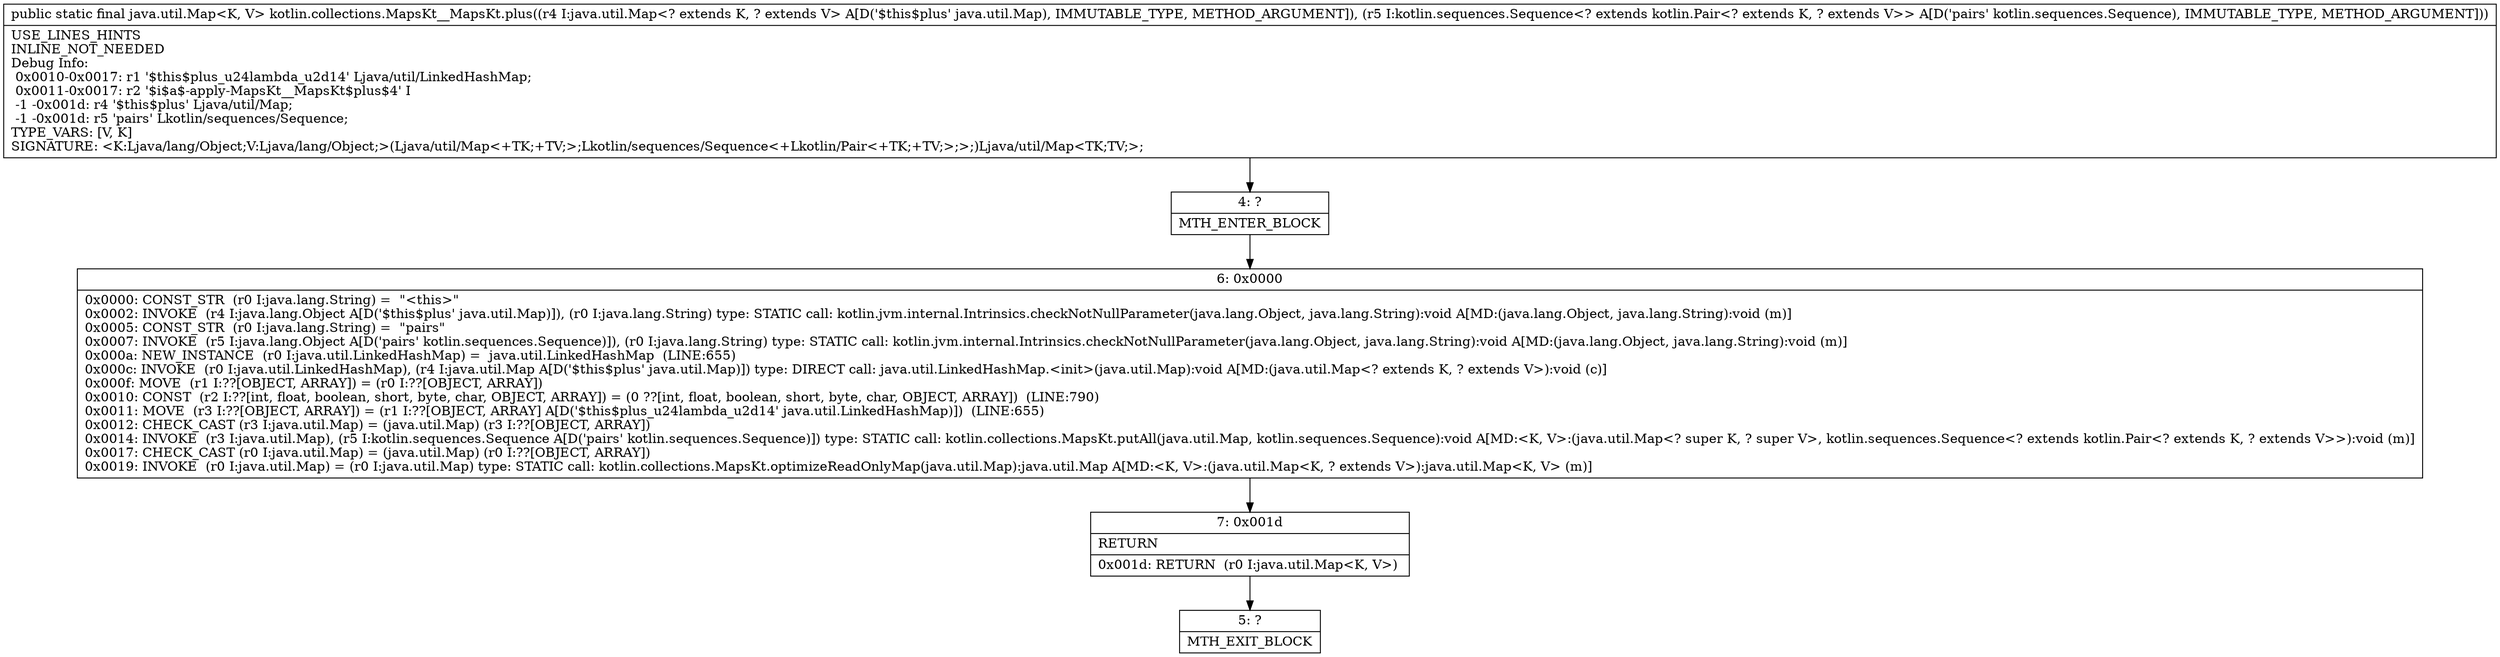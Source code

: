 digraph "CFG forkotlin.collections.MapsKt__MapsKt.plus(Ljava\/util\/Map;Lkotlin\/sequences\/Sequence;)Ljava\/util\/Map;" {
Node_4 [shape=record,label="{4\:\ ?|MTH_ENTER_BLOCK\l}"];
Node_6 [shape=record,label="{6\:\ 0x0000|0x0000: CONST_STR  (r0 I:java.lang.String) =  \"\<this\>\" \l0x0002: INVOKE  (r4 I:java.lang.Object A[D('$this$plus' java.util.Map)]), (r0 I:java.lang.String) type: STATIC call: kotlin.jvm.internal.Intrinsics.checkNotNullParameter(java.lang.Object, java.lang.String):void A[MD:(java.lang.Object, java.lang.String):void (m)]\l0x0005: CONST_STR  (r0 I:java.lang.String) =  \"pairs\" \l0x0007: INVOKE  (r5 I:java.lang.Object A[D('pairs' kotlin.sequences.Sequence)]), (r0 I:java.lang.String) type: STATIC call: kotlin.jvm.internal.Intrinsics.checkNotNullParameter(java.lang.Object, java.lang.String):void A[MD:(java.lang.Object, java.lang.String):void (m)]\l0x000a: NEW_INSTANCE  (r0 I:java.util.LinkedHashMap) =  java.util.LinkedHashMap  (LINE:655)\l0x000c: INVOKE  (r0 I:java.util.LinkedHashMap), (r4 I:java.util.Map A[D('$this$plus' java.util.Map)]) type: DIRECT call: java.util.LinkedHashMap.\<init\>(java.util.Map):void A[MD:(java.util.Map\<? extends K, ? extends V\>):void (c)]\l0x000f: MOVE  (r1 I:??[OBJECT, ARRAY]) = (r0 I:??[OBJECT, ARRAY]) \l0x0010: CONST  (r2 I:??[int, float, boolean, short, byte, char, OBJECT, ARRAY]) = (0 ??[int, float, boolean, short, byte, char, OBJECT, ARRAY])  (LINE:790)\l0x0011: MOVE  (r3 I:??[OBJECT, ARRAY]) = (r1 I:??[OBJECT, ARRAY] A[D('$this$plus_u24lambda_u2d14' java.util.LinkedHashMap)])  (LINE:655)\l0x0012: CHECK_CAST (r3 I:java.util.Map) = (java.util.Map) (r3 I:??[OBJECT, ARRAY]) \l0x0014: INVOKE  (r3 I:java.util.Map), (r5 I:kotlin.sequences.Sequence A[D('pairs' kotlin.sequences.Sequence)]) type: STATIC call: kotlin.collections.MapsKt.putAll(java.util.Map, kotlin.sequences.Sequence):void A[MD:\<K, V\>:(java.util.Map\<? super K, ? super V\>, kotlin.sequences.Sequence\<? extends kotlin.Pair\<? extends K, ? extends V\>\>):void (m)]\l0x0017: CHECK_CAST (r0 I:java.util.Map) = (java.util.Map) (r0 I:??[OBJECT, ARRAY]) \l0x0019: INVOKE  (r0 I:java.util.Map) = (r0 I:java.util.Map) type: STATIC call: kotlin.collections.MapsKt.optimizeReadOnlyMap(java.util.Map):java.util.Map A[MD:\<K, V\>:(java.util.Map\<K, ? extends V\>):java.util.Map\<K, V\> (m)]\l}"];
Node_7 [shape=record,label="{7\:\ 0x001d|RETURN\l|0x001d: RETURN  (r0 I:java.util.Map\<K, V\>) \l}"];
Node_5 [shape=record,label="{5\:\ ?|MTH_EXIT_BLOCK\l}"];
MethodNode[shape=record,label="{public static final java.util.Map\<K, V\> kotlin.collections.MapsKt__MapsKt.plus((r4 I:java.util.Map\<? extends K, ? extends V\> A[D('$this$plus' java.util.Map), IMMUTABLE_TYPE, METHOD_ARGUMENT]), (r5 I:kotlin.sequences.Sequence\<? extends kotlin.Pair\<? extends K, ? extends V\>\> A[D('pairs' kotlin.sequences.Sequence), IMMUTABLE_TYPE, METHOD_ARGUMENT]))  | USE_LINES_HINTS\lINLINE_NOT_NEEDED\lDebug Info:\l  0x0010\-0x0017: r1 '$this$plus_u24lambda_u2d14' Ljava\/util\/LinkedHashMap;\l  0x0011\-0x0017: r2 '$i$a$\-apply\-MapsKt__MapsKt$plus$4' I\l  \-1 \-0x001d: r4 '$this$plus' Ljava\/util\/Map;\l  \-1 \-0x001d: r5 'pairs' Lkotlin\/sequences\/Sequence;\lTYPE_VARS: [V, K]\lSIGNATURE: \<K:Ljava\/lang\/Object;V:Ljava\/lang\/Object;\>(Ljava\/util\/Map\<+TK;+TV;\>;Lkotlin\/sequences\/Sequence\<+Lkotlin\/Pair\<+TK;+TV;\>;\>;)Ljava\/util\/Map\<TK;TV;\>;\l}"];
MethodNode -> Node_4;Node_4 -> Node_6;
Node_6 -> Node_7;
Node_7 -> Node_5;
}

